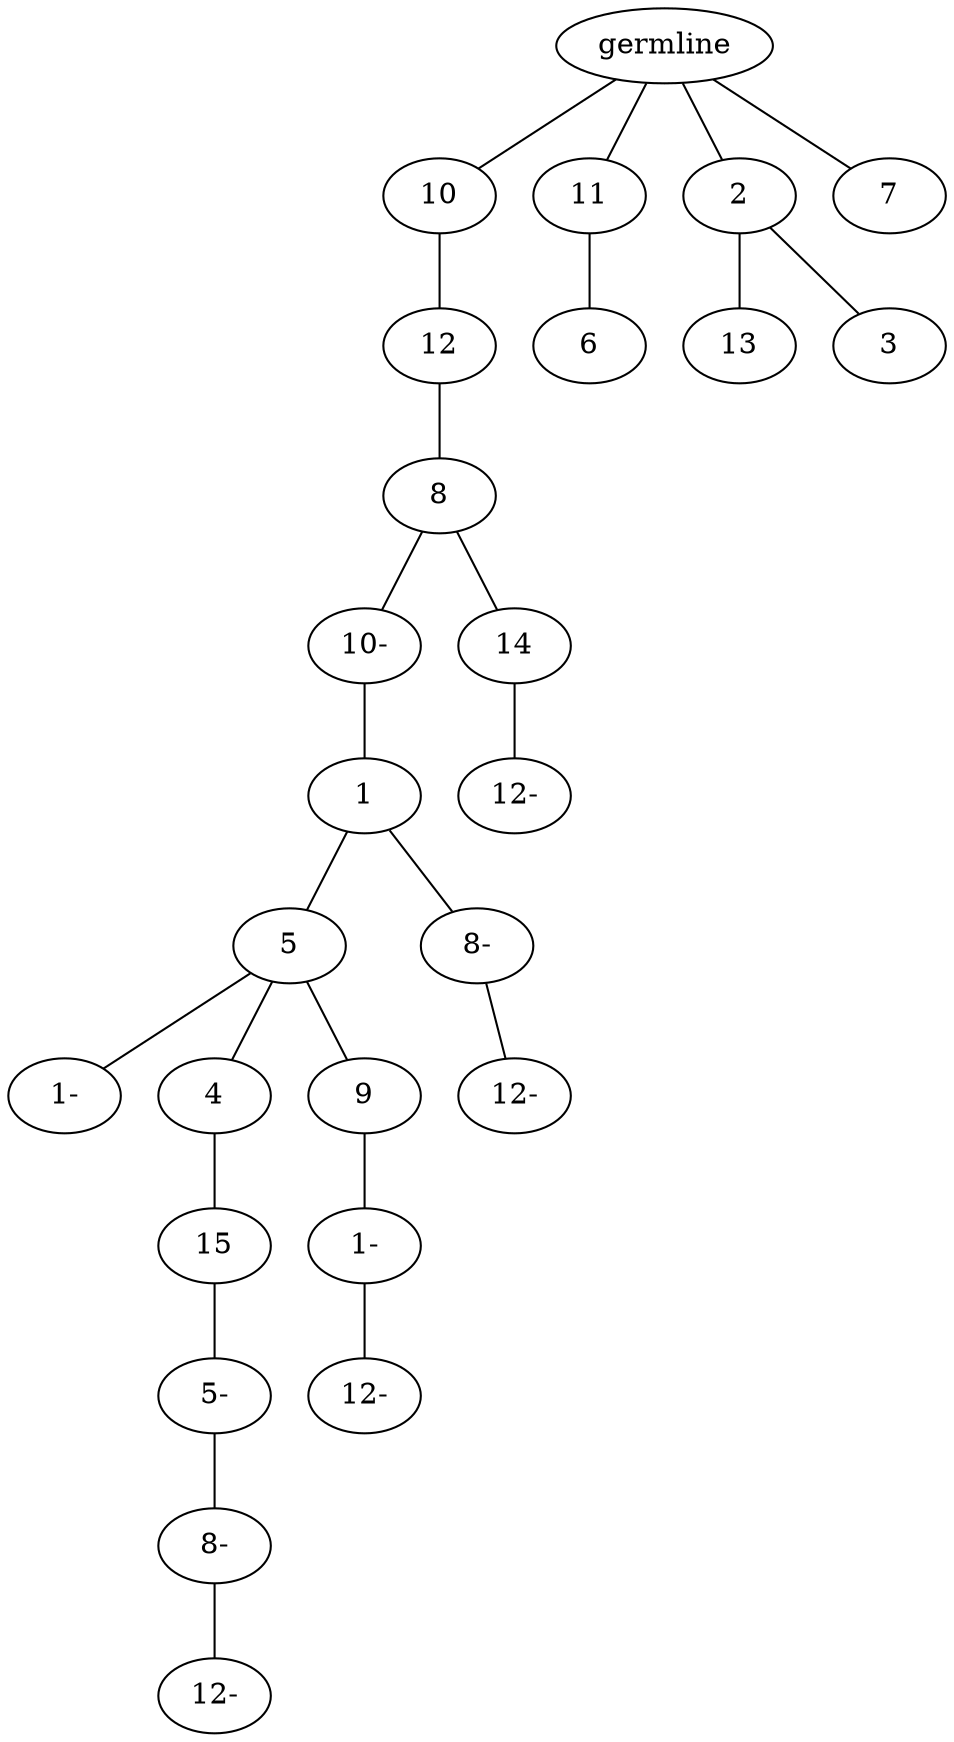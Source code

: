 graph tree {
    "140091316292096" [label="germline"];
    "140091316289792" [label="10"];
    "140091316292048" [label="12"];
    "140091316744928" [label="8"];
    "140091316745888" [label="10-"];
    "140091316747184" [label="1"];
    "140091316746992" [label="5"];
    "140091316747376" [label="1-"];
    "140091316744976" [label="4"];
    "140091316745264" [label="15"];
    "140091316747616" [label="5-"];
    "140091316744448" [label="8-"];
    "140091316740448" [label="12-"];
    "140091316748096" [label="9"];
    "140091316745072" [label="1-"];
    "140091316769984" [label="12-"];
    "140091316746080" [label="8-"];
    "140091316769120" [label="12-"];
    "140091316746416" [label="14"];
    "140091316746032" [label="12-"];
    "140091316292432" [label="11"];
    "140091316745120" [label="6"];
    "140091316293392" [label="2"];
    "140091316768928" [label="13"];
    "140091316770128" [label="3"];
    "140091316745360" [label="7"];
    "140091316292096" -- "140091316289792";
    "140091316292096" -- "140091316292432";
    "140091316292096" -- "140091316293392";
    "140091316292096" -- "140091316745360";
    "140091316289792" -- "140091316292048";
    "140091316292048" -- "140091316744928";
    "140091316744928" -- "140091316745888";
    "140091316744928" -- "140091316746416";
    "140091316745888" -- "140091316747184";
    "140091316747184" -- "140091316746992";
    "140091316747184" -- "140091316746080";
    "140091316746992" -- "140091316747376";
    "140091316746992" -- "140091316744976";
    "140091316746992" -- "140091316748096";
    "140091316744976" -- "140091316745264";
    "140091316745264" -- "140091316747616";
    "140091316747616" -- "140091316744448";
    "140091316744448" -- "140091316740448";
    "140091316748096" -- "140091316745072";
    "140091316745072" -- "140091316769984";
    "140091316746080" -- "140091316769120";
    "140091316746416" -- "140091316746032";
    "140091316292432" -- "140091316745120";
    "140091316293392" -- "140091316768928";
    "140091316293392" -- "140091316770128";
}
